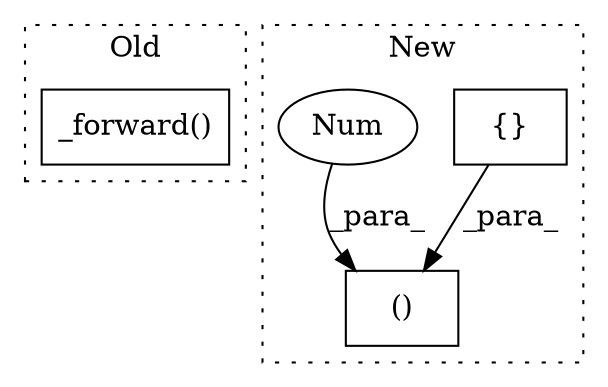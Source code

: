 digraph G {
subgraph cluster0 {
1 [label="_forward()" a="75" s="12176,12196" l="14,12" shape="box"];
label = "Old";
style="dotted";
}
subgraph cluster1 {
2 [label="{}" a="95" s="11033,11034" l="2,1" shape="box"];
3 [label="()" a="54" s="11035" l="3" shape="box"];
4 [label="Num" a="76" s="11037" l="1" shape="ellipse"];
label = "New";
style="dotted";
}
2 -> 3 [label="_para_"];
4 -> 3 [label="_para_"];
}